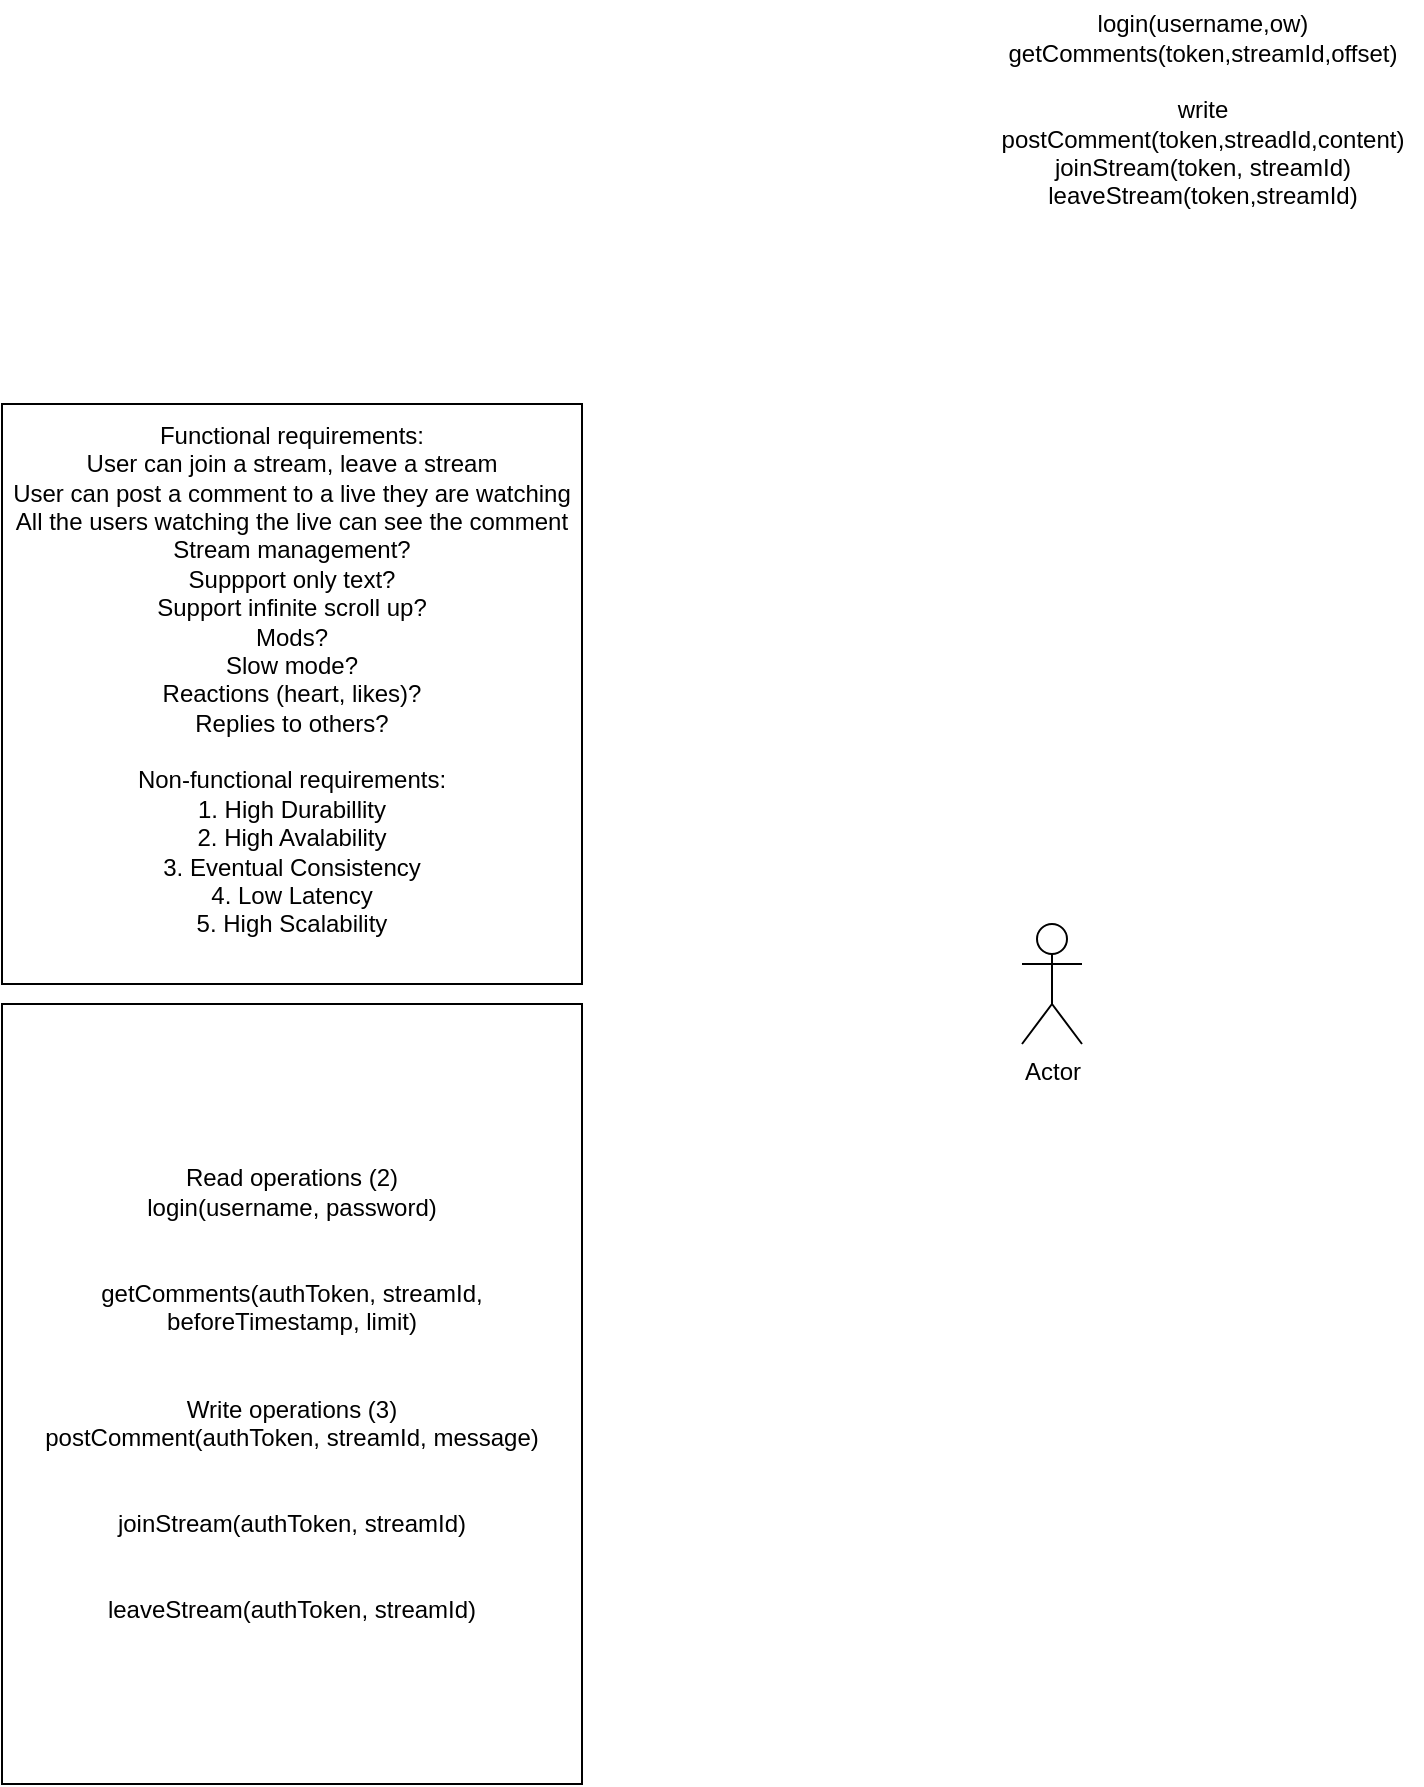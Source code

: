 <mxfile version="27.1.4" pages="3">
  <diagram name="Live_comment_self_attempt" id="hfJly4I2c8Sd7xmlp7y4">
    <mxGraphModel dx="2076" dy="1319" grid="1" gridSize="10" guides="1" tooltips="1" connect="1" arrows="1" fold="1" page="0" pageScale="1" pageWidth="850" pageHeight="1100" math="0" shadow="0">
      <root>
        <mxCell id="0" />
        <mxCell id="1" parent="0" />
        <mxCell id="PRA6m4nmqAbJhy7vh3lE-36" value="Functional requirements:&lt;div&gt;User can join a stream, leave a stream&lt;br&gt;&lt;div&gt;User can post a comment to a live they are watching&lt;/div&gt;&lt;div&gt;All the users watching the live can see the comment&lt;/div&gt;&lt;div&gt;Stream management?&lt;/div&gt;&lt;div&gt;Suppport only text?&lt;/div&gt;&lt;div&gt;Support infinite scroll up?&lt;/div&gt;&lt;div&gt;Mods?&lt;/div&gt;&lt;div&gt;Slow mode?&lt;/div&gt;&lt;div&gt;Reactions (heart, likes)?&lt;/div&gt;&lt;div&gt;Replies to others?&lt;/div&gt;&lt;/div&gt;&lt;div&gt;&lt;br&gt;&lt;/div&gt;&lt;div&gt;Non-functional requirements:&lt;/div&gt;&lt;div&gt;1. High Durabillity&lt;/div&gt;&lt;div&gt;2. High Avalability&lt;/div&gt;&lt;div&gt;3. Eventual Consistency&lt;/div&gt;&lt;div&gt;4. Low Latency&lt;/div&gt;&lt;div&gt;5. High Scalability&lt;/div&gt;&lt;div&gt;&lt;br&gt;&lt;/div&gt;" style="rounded=0;whiteSpace=wrap;html=1;" vertex="1" parent="1">
          <mxGeometry x="-110" y="60" width="290" height="290" as="geometry" />
        </mxCell>
        <mxCell id="PRA6m4nmqAbJhy7vh3lE-37" value="Read operations (2)&lt;br&gt;login(username, password)&lt;br&gt;&lt;br&gt;&lt;br&gt;getComments(authToken, streamId, beforeTimestamp, limit)&lt;br&gt;&lt;br&gt;&lt;br&gt;Write operations (3)&lt;br&gt;postComment(authToken, streamId, message)&lt;br&gt;&lt;br&gt;&lt;br&gt;joinStream(authToken, streamId)&lt;br&gt;&lt;br&gt;&lt;br&gt;leaveStream(authToken, streamId)" style="rounded=0;whiteSpace=wrap;html=1;" vertex="1" parent="1">
          <mxGeometry x="-110" y="360" width="290" height="390" as="geometry" />
        </mxCell>
        <mxCell id="w5v5XuH-_mGI9CiO3xBW-1" value="Actor" style="shape=umlActor;verticalLabelPosition=bottom;verticalAlign=top;html=1;outlineConnect=0;" vertex="1" parent="1">
          <mxGeometry x="400" y="320" width="30" height="60" as="geometry" />
        </mxCell>
        <mxCell id="DKorGR1ZWly33NKk4elD-1" value="login(username,ow)&lt;div&gt;getComments(token,streamId,offset)&lt;/div&gt;&lt;div&gt;&lt;br&gt;&lt;/div&gt;&lt;div&gt;write&lt;/div&gt;&lt;div&gt;postComment(token,streadId,content)&lt;/div&gt;&lt;div&gt;joinStream(token, streamId)&lt;/div&gt;&lt;div&gt;leaveStream(token,streamId)&lt;/div&gt;" style="text;html=1;align=center;verticalAlign=middle;resizable=0;points=[];autosize=1;strokeColor=none;fillColor=none;" vertex="1" parent="1">
          <mxGeometry x="380" y="-142" width="220" height="110" as="geometry" />
        </mxCell>
      </root>
    </mxGraphModel>
  </diagram>
  <diagram id="AGAZiFI2uEtaipXFu5Ni" name="Live_comment_lesson">
    <mxGraphModel dx="2250" dy="1316" grid="1" gridSize="10" guides="1" tooltips="1" connect="1" arrows="1" fold="1" page="0" pageScale="1" pageWidth="850" pageHeight="1100" math="0" shadow="0">
      <root>
        <mxCell id="0" />
        <mxCell id="1" parent="0" />
        <mxCell id="aTgRoJ_GWIuc6CK69tfu-1" value="Functional requirements:&lt;div&gt;1. Join a live stream&lt;/div&gt;&lt;div&gt;2. Post a comment to livestream&lt;/div&gt;&lt;div&gt;3. See comments from other users in real time&lt;/div&gt;&lt;div&gt;4.Text only for now&lt;/div&gt;&lt;div&gt;5. Scroll up, comments history&lt;/div&gt;&lt;div&gt;&lt;br&gt;&lt;/div&gt;" style="rounded=0;whiteSpace=wrap;html=1;" parent="1" vertex="1">
          <mxGeometry x="-300" y="-130" width="270" height="310" as="geometry" />
        </mxCell>
        <mxCell id="aTgRoJ_GWIuc6CK69tfu-3" value="Non-functional requirements&lt;div&gt;1. Highl Durability&lt;/div&gt;&lt;div&gt;2. Low latency&lt;/div&gt;&lt;div&gt;3. High Avaliability&lt;/div&gt;&lt;div&gt;4. Envetual consistency&lt;/div&gt;&lt;div&gt;5. High scalability&lt;/div&gt;&lt;div&gt;100M DAU&lt;/div&gt;" style="rounded=0;whiteSpace=wrap;html=1;" parent="1" vertex="1">
          <mxGeometry x="-300" y="250" width="270" height="310" as="geometry" />
        </mxCell>
        <mxCell id="aTgRoJ_GWIuc6CK69tfu-4" value="API:&lt;div&gt;Read operations:&lt;/div&gt;&lt;div&gt;login(id, pw)&lt;/div&gt;&lt;div&gt;getComments(token, streamId, offset, last_comment_timestamp?) -&amp;gt; comments[]&lt;/div&gt;&lt;div&gt;&lt;br&gt;&lt;/div&gt;&lt;div&gt;Write operations:&lt;/div&gt;&lt;div&gt;joinStream(token, streamId)&lt;/div&gt;&lt;div&gt;leaveStream(toen, streamId)&lt;/div&gt;&lt;div&gt;postComment(token, streamId, content)&lt;/div&gt;" style="whiteSpace=wrap;html=1;aspect=fixed;" parent="1" vertex="1">
          <mxGeometry x="170" y="-140" width="270" height="270" as="geometry" />
        </mxCell>
        <mxCell id="aTgRoJ_GWIuc6CK69tfu-7" style="edgeStyle=orthogonalEdgeStyle;rounded=0;orthogonalLoop=1;jettySize=auto;html=1;" parent="1" source="aTgRoJ_GWIuc6CK69tfu-5" target="aTgRoJ_GWIuc6CK69tfu-6" edge="1">
          <mxGeometry relative="1" as="geometry" />
        </mxCell>
        <mxCell id="aTgRoJ_GWIuc6CK69tfu-10" style="edgeStyle=orthogonalEdgeStyle;rounded=0;orthogonalLoop=1;jettySize=auto;html=1;entryX=0;entryY=0.5;entryDx=0;entryDy=0;" parent="1" source="aTgRoJ_GWIuc6CK69tfu-5" target="aTgRoJ_GWIuc6CK69tfu-9" edge="1">
          <mxGeometry relative="1" as="geometry">
            <Array as="points">
              <mxPoint x="575" y="-20" />
              <mxPoint x="720" y="-20" />
              <mxPoint x="720" y="-120" />
            </Array>
          </mxGeometry>
        </mxCell>
        <mxCell id="aTgRoJ_GWIuc6CK69tfu-11" value="&lt;div&gt;websocket&lt;/div&gt;" style="edgeLabel;html=1;align=center;verticalAlign=middle;resizable=0;points=[];" parent="aTgRoJ_GWIuc6CK69tfu-10" vertex="1" connectable="0">
          <mxGeometry x="0.234" relative="1" as="geometry">
            <mxPoint as="offset" />
          </mxGeometry>
        </mxCell>
        <mxCell id="aTgRoJ_GWIuc6CK69tfu-5" value="User (n)&lt;div&gt;&lt;br&gt;&lt;/div&gt;" style="shape=umlActor;verticalLabelPosition=bottom;verticalAlign=top;html=1;outlineConnect=0;" parent="1" vertex="1">
          <mxGeometry x="560" y="150" width="30" height="60" as="geometry" />
        </mxCell>
        <mxCell id="aTgRoJ_GWIuc6CK69tfu-12" style="edgeStyle=orthogonalEdgeStyle;rounded=0;orthogonalLoop=1;jettySize=auto;html=1;entryX=0;entryY=0.5;entryDx=0;entryDy=0;" parent="1" source="aTgRoJ_GWIuc6CK69tfu-6" target="aTgRoJ_GWIuc6CK69tfu-8" edge="1">
          <mxGeometry relative="1" as="geometry" />
        </mxCell>
        <mxCell id="aTgRoJ_GWIuc6CK69tfu-6" value="Gateway API" style="shape=trapezoid;perimeter=trapezoidPerimeter;whiteSpace=wrap;html=1;fixedSize=1;direction=south;" parent="1" vertex="1">
          <mxGeometry x="730" y="30" width="60" height="120" as="geometry" />
        </mxCell>
        <mxCell id="aTgRoJ_GWIuc6CK69tfu-13" style="edgeStyle=orthogonalEdgeStyle;rounded=0;orthogonalLoop=1;jettySize=auto;html=1;" parent="1" source="aTgRoJ_GWIuc6CK69tfu-8" target="aTgRoJ_GWIuc6CK69tfu-14" edge="1">
          <mxGeometry relative="1" as="geometry">
            <mxPoint x="990" y="10" as="targetPoint" />
          </mxGeometry>
        </mxCell>
        <mxCell id="aTgRoJ_GWIuc6CK69tfu-15" style="edgeStyle=orthogonalEdgeStyle;rounded=0;orthogonalLoop=1;jettySize=auto;html=1;" parent="1" source="aTgRoJ_GWIuc6CK69tfu-8" target="aTgRoJ_GWIuc6CK69tfu-16" edge="1">
          <mxGeometry relative="1" as="geometry">
            <mxPoint x="1160" y="90" as="targetPoint" />
          </mxGeometry>
        </mxCell>
        <mxCell id="aTgRoJ_GWIuc6CK69tfu-17" style="edgeStyle=orthogonalEdgeStyle;rounded=0;orthogonalLoop=1;jettySize=auto;html=1;" parent="1" source="aTgRoJ_GWIuc6CK69tfu-8" target="aTgRoJ_GWIuc6CK69tfu-18" edge="1">
          <mxGeometry relative="1" as="geometry">
            <mxPoint x="990" y="190" as="targetPoint" />
          </mxGeometry>
        </mxCell>
        <mxCell id="aTgRoJ_GWIuc6CK69tfu-40" style="edgeStyle=orthogonalEdgeStyle;rounded=0;orthogonalLoop=1;jettySize=auto;html=1;entryX=0;entryY=0.5;entryDx=0;entryDy=0;" parent="1" source="aTgRoJ_GWIuc6CK69tfu-8" target="aTgRoJ_GWIuc6CK69tfu-35" edge="1">
          <mxGeometry relative="1" as="geometry">
            <Array as="points">
              <mxPoint x="1090" y="90" />
              <mxPoint x="1090" y="-40" />
            </Array>
            <mxPoint x="1050" y="80" as="sourcePoint" />
          </mxGeometry>
        </mxCell>
        <mxCell id="aTgRoJ_GWIuc6CK69tfu-8" value="Comment Service (n)" style="rounded=0;whiteSpace=wrap;html=1;" parent="1" vertex="1">
          <mxGeometry x="920" y="70" width="120" height="60" as="geometry" />
        </mxCell>
        <mxCell id="aTgRoJ_GWIuc6CK69tfu-41" style="edgeStyle=orthogonalEdgeStyle;rounded=0;orthogonalLoop=1;jettySize=auto;html=1;exitX=1;exitY=0.25;exitDx=0;exitDy=0;entryX=0.5;entryY=0;entryDx=0;entryDy=0;" parent="1" source="aTgRoJ_GWIuc6CK69tfu-9" target="aTgRoJ_GWIuc6CK69tfu-35" edge="1">
          <mxGeometry relative="1" as="geometry" />
        </mxCell>
        <mxCell id="aTgRoJ_GWIuc6CK69tfu-9" value="WebSocket Servers (n)" style="rounded=0;whiteSpace=wrap;html=1;" parent="1" vertex="1">
          <mxGeometry x="790" y="-150" width="120" height="60" as="geometry" />
        </mxCell>
        <mxCell id="aTgRoJ_GWIuc6CK69tfu-14" value="Zookeeper" style="rounded=0;whiteSpace=wrap;html=1;" parent="1" vertex="1">
          <mxGeometry x="920" y="-40" width="120" height="60" as="geometry" />
        </mxCell>
        <mxCell id="aTgRoJ_GWIuc6CK69tfu-33" style="edgeStyle=orthogonalEdgeStyle;rounded=0;orthogonalLoop=1;jettySize=auto;html=1;" parent="1" source="aTgRoJ_GWIuc6CK69tfu-16" target="aTgRoJ_GWIuc6CK69tfu-32" edge="1">
          <mxGeometry relative="1" as="geometry" />
        </mxCell>
        <mxCell id="aTgRoJ_GWIuc6CK69tfu-16" value="Kafka" style="rounded=0;whiteSpace=wrap;html=1;" parent="1" vertex="1">
          <mxGeometry x="1120" y="70" width="120" height="60" as="geometry" />
        </mxCell>
        <mxCell id="aTgRoJ_GWIuc6CK69tfu-18" value="NoSQL" style="shape=cylinder3;whiteSpace=wrap;html=1;boundedLbl=1;backgroundOutline=1;size=15;" parent="1" vertex="1">
          <mxGeometry x="950" y="180" width="60" height="80" as="geometry" />
        </mxCell>
        <mxCell id="aTgRoJ_GWIuc6CK69tfu-19" value="" style="shape=table;startSize=0;container=1;collapsible=0;childLayout=tableLayout;fontSize=16;" parent="1" vertex="1">
          <mxGeometry x="700" y="300" width="440" height="140" as="geometry" />
        </mxCell>
        <mxCell id="aTgRoJ_GWIuc6CK69tfu-20" value="" style="shape=tableRow;horizontal=0;startSize=0;swimlaneHead=0;swimlaneBody=0;strokeColor=inherit;top=0;left=0;bottom=0;right=0;collapsible=0;dropTarget=0;fillColor=none;points=[[0,0.5],[1,0.5]];portConstraint=eastwest;fontSize=16;" parent="aTgRoJ_GWIuc6CK69tfu-19" vertex="1">
          <mxGeometry width="440" height="60" as="geometry" />
        </mxCell>
        <mxCell id="aTgRoJ_GWIuc6CK69tfu-21" value="PK" style="shape=partialRectangle;html=1;whiteSpace=wrap;connectable=0;strokeColor=inherit;overflow=hidden;fillColor=none;top=0;left=0;bottom=0;right=0;pointerEvents=1;fontSize=16;" parent="aTgRoJ_GWIuc6CK69tfu-20" vertex="1">
          <mxGeometry width="147" height="60" as="geometry">
            <mxRectangle width="147" height="60" as="alternateBounds" />
          </mxGeometry>
        </mxCell>
        <mxCell id="aTgRoJ_GWIuc6CK69tfu-22" value="SK" style="shape=partialRectangle;html=1;whiteSpace=wrap;connectable=0;strokeColor=inherit;overflow=hidden;fillColor=none;top=0;left=0;bottom=0;right=0;pointerEvents=1;fontSize=16;" parent="aTgRoJ_GWIuc6CK69tfu-20" vertex="1">
          <mxGeometry x="147" width="171" height="60" as="geometry">
            <mxRectangle width="171" height="60" as="alternateBounds" />
          </mxGeometry>
        </mxCell>
        <mxCell id="aTgRoJ_GWIuc6CK69tfu-23" value="Attrs" style="shape=partialRectangle;html=1;whiteSpace=wrap;connectable=0;strokeColor=inherit;overflow=hidden;fillColor=none;top=0;left=0;bottom=0;right=0;pointerEvents=1;fontSize=16;" parent="aTgRoJ_GWIuc6CK69tfu-20" vertex="1">
          <mxGeometry x="318" width="122" height="60" as="geometry">
            <mxRectangle width="122" height="60" as="alternateBounds" />
          </mxGeometry>
        </mxCell>
        <mxCell id="aTgRoJ_GWIuc6CK69tfu-24" value="" style="shape=tableRow;horizontal=0;startSize=0;swimlaneHead=0;swimlaneBody=0;strokeColor=inherit;top=0;left=0;bottom=0;right=0;collapsible=0;dropTarget=0;fillColor=none;points=[[0,0.5],[1,0.5]];portConstraint=eastwest;fontSize=16;" parent="aTgRoJ_GWIuc6CK69tfu-19" vertex="1">
          <mxGeometry y="60" width="440" height="40" as="geometry" />
        </mxCell>
        <mxCell id="aTgRoJ_GWIuc6CK69tfu-25" value="stream-4" style="shape=partialRectangle;html=1;whiteSpace=wrap;connectable=0;strokeColor=inherit;overflow=hidden;fillColor=none;top=0;left=0;bottom=0;right=0;pointerEvents=1;fontSize=16;" parent="aTgRoJ_GWIuc6CK69tfu-24" vertex="1">
          <mxGeometry width="147" height="40" as="geometry">
            <mxRectangle width="147" height="40" as="alternateBounds" />
          </mxGeometry>
        </mxCell>
        <mxCell id="aTgRoJ_GWIuc6CK69tfu-26" value="#c&quot;timestamp&quot;" style="shape=partialRectangle;html=1;whiteSpace=wrap;connectable=0;strokeColor=inherit;overflow=hidden;fillColor=none;top=0;left=0;bottom=0;right=0;pointerEvents=1;fontSize=16;" parent="aTgRoJ_GWIuc6CK69tfu-24" vertex="1">
          <mxGeometry x="147" width="171" height="40" as="geometry">
            <mxRectangle width="171" height="40" as="alternateBounds" />
          </mxGeometry>
        </mxCell>
        <mxCell id="aTgRoJ_GWIuc6CK69tfu-27" value="content/author" style="shape=partialRectangle;html=1;whiteSpace=wrap;connectable=0;strokeColor=inherit;overflow=hidden;fillColor=none;top=0;left=0;bottom=0;right=0;pointerEvents=1;fontSize=16;" parent="aTgRoJ_GWIuc6CK69tfu-24" vertex="1">
          <mxGeometry x="318" width="122" height="40" as="geometry">
            <mxRectangle width="122" height="40" as="alternateBounds" />
          </mxGeometry>
        </mxCell>
        <mxCell id="aTgRoJ_GWIuc6CK69tfu-28" value="" style="shape=tableRow;horizontal=0;startSize=0;swimlaneHead=0;swimlaneBody=0;strokeColor=inherit;top=0;left=0;bottom=0;right=0;collapsible=0;dropTarget=0;fillColor=none;points=[[0,0.5],[1,0.5]];portConstraint=eastwest;fontSize=16;" parent="aTgRoJ_GWIuc6CK69tfu-19" vertex="1">
          <mxGeometry y="100" width="440" height="40" as="geometry" />
        </mxCell>
        <mxCell id="aTgRoJ_GWIuc6CK69tfu-29" value="stream-4" style="shape=partialRectangle;html=1;whiteSpace=wrap;connectable=0;strokeColor=inherit;overflow=hidden;fillColor=none;top=0;left=0;bottom=0;right=0;pointerEvents=1;fontSize=16;" parent="aTgRoJ_GWIuc6CK69tfu-28" vertex="1">
          <mxGeometry width="147" height="40" as="geometry">
            <mxRectangle width="147" height="40" as="alternateBounds" />
          </mxGeometry>
        </mxCell>
        <mxCell id="aTgRoJ_GWIuc6CK69tfu-30" value="#m" style="shape=partialRectangle;html=1;whiteSpace=wrap;connectable=0;strokeColor=inherit;overflow=hidden;fillColor=none;top=0;left=0;bottom=0;right=0;pointerEvents=1;fontSize=16;" parent="aTgRoJ_GWIuc6CK69tfu-28" vertex="1">
          <mxGeometry x="147" width="171" height="40" as="geometry">
            <mxRectangle width="171" height="40" as="alternateBounds" />
          </mxGeometry>
        </mxCell>
        <mxCell id="aTgRoJ_GWIuc6CK69tfu-31" value="streamTitle, streamer" style="shape=partialRectangle;html=1;whiteSpace=wrap;connectable=0;strokeColor=inherit;overflow=hidden;fillColor=none;top=0;left=0;bottom=0;right=0;pointerEvents=1;fontSize=16;" parent="aTgRoJ_GWIuc6CK69tfu-28" vertex="1">
          <mxGeometry x="318" width="122" height="40" as="geometry">
            <mxRectangle width="122" height="40" as="alternateBounds" />
          </mxGeometry>
        </mxCell>
        <mxCell id="aTgRoJ_GWIuc6CK69tfu-34" style="edgeStyle=orthogonalEdgeStyle;rounded=0;orthogonalLoop=1;jettySize=auto;html=1;" parent="1" source="aTgRoJ_GWIuc6CK69tfu-32" target="aTgRoJ_GWIuc6CK69tfu-35" edge="1">
          <mxGeometry relative="1" as="geometry">
            <mxPoint x="1330" y="-20" as="targetPoint" />
          </mxGeometry>
        </mxCell>
        <mxCell id="aTgRoJ_GWIuc6CK69tfu-39" style="edgeStyle=orthogonalEdgeStyle;rounded=0;orthogonalLoop=1;jettySize=auto;html=1;entryX=1;entryY=0.5;entryDx=0;entryDy=0;" parent="1" source="aTgRoJ_GWIuc6CK69tfu-32" target="aTgRoJ_GWIuc6CK69tfu-9" edge="1">
          <mxGeometry relative="1" as="geometry">
            <Array as="points">
              <mxPoint x="1300" y="20" />
              <mxPoint x="1170" y="20" />
              <mxPoint x="1170" y="-120" />
            </Array>
          </mxGeometry>
        </mxCell>
        <mxCell id="aTgRoJ_GWIuc6CK69tfu-32" value="Worker" style="rounded=0;whiteSpace=wrap;html=1;" parent="1" vertex="1">
          <mxGeometry x="1270" y="70" width="120" height="60" as="geometry" />
        </mxCell>
        <mxCell id="aTgRoJ_GWIuc6CK69tfu-35" value="Mapping Service (n)" style="rounded=0;whiteSpace=wrap;html=1;" parent="1" vertex="1">
          <mxGeometry x="1270" y="-70" width="120" height="60" as="geometry" />
        </mxCell>
        <mxCell id="aTgRoJ_GWIuc6CK69tfu-36" value="Redis" style="shape=cylinder3;whiteSpace=wrap;html=1;boundedLbl=1;backgroundOutline=1;size=15;" parent="1" vertex="1">
          <mxGeometry x="1420" y="-190" width="60" height="80" as="geometry" />
        </mxCell>
        <mxCell id="aTgRoJ_GWIuc6CK69tfu-37" style="edgeStyle=orthogonalEdgeStyle;rounded=0;orthogonalLoop=1;jettySize=auto;html=1;entryX=0.5;entryY=1;entryDx=0;entryDy=0;entryPerimeter=0;" parent="1" source="aTgRoJ_GWIuc6CK69tfu-35" target="aTgRoJ_GWIuc6CK69tfu-36" edge="1">
          <mxGeometry relative="1" as="geometry" />
        </mxCell>
        <mxCell id="aTgRoJ_GWIuc6CK69tfu-38" value="streamId -&amp;gt; [ws servers]" style="text;html=1;align=center;verticalAlign=middle;whiteSpace=wrap;rounded=0;" parent="1" vertex="1">
          <mxGeometry x="1340" y="-210" width="60" height="30" as="geometry" />
        </mxCell>
        <mxCell id="aTgRoJ_GWIuc6CK69tfu-42" value="streamId -&amp;gt; [userId]" style="text;html=1;align=center;verticalAlign=middle;resizable=0;points=[];autosize=1;strokeColor=none;fillColor=none;" parent="1" vertex="1">
          <mxGeometry x="785" y="-200" width="130" height="30" as="geometry" />
        </mxCell>
        <mxCell id="aTgRoJ_GWIuc6CK69tfu-43" value="Remember to explain tech choices" style="text;html=1;align=center;verticalAlign=middle;resizable=0;points=[];autosize=1;strokeColor=none;fillColor=none;fontStyle=1" parent="1" vertex="1">
          <mxGeometry x="745" y="-240" width="210" height="30" as="geometry" />
        </mxCell>
        <mxCell id="aTgRoJ_GWIuc6CK69tfu-44" value="Sort Key has to be SORTABLE like timestamp&amp;nbsp;&lt;div&gt;DO NOT include data you don&#39;t need on DB&lt;br&gt;The Sortkey Trick is #c&quot;timestamp&quot;&lt;/div&gt;" style="text;html=1;align=center;verticalAlign=middle;resizable=0;points=[];autosize=1;strokeColor=none;fillColor=none;fontStyle=1" parent="1" vertex="1">
          <mxGeometry x="800" y="470" width="270" height="60" as="geometry" />
        </mxCell>
        <mxCell id="LiqD77Q6oIcKLKKa2H_O-1" value="When drawing the HLD, talk and draw through each flows (from the functional requirements)" style="text;html=1;align=center;verticalAlign=middle;resizable=0;points=[];autosize=1;strokeColor=none;fillColor=none;fontStyle=1" vertex="1" parent="1">
          <mxGeometry x="665" y="260" width="510" height="30" as="geometry" />
        </mxCell>
        <mxCell id="LiqD77Q6oIcKLKKa2H_O-2" value="Always expain how data gets populated/remove from persistence" style="text;html=1;align=center;verticalAlign=middle;resizable=0;points=[];autosize=1;strokeColor=none;fillColor=none;fontStyle=1" vertex="1" parent="1">
          <mxGeometry x="1260" y="-260" width="370" height="30" as="geometry" />
        </mxCell>
        <mxCell id="LiqD77Q6oIcKLKKa2H_O-3" value="Also remember that internal services can commnunicate with eachother with gRPC or REST to transfer data (imagine an LB in front of every service you draw)" style="text;html=1;align=center;verticalAlign=middle;resizable=0;points=[];autosize=1;strokeColor=none;fillColor=none;fontStyle=1" vertex="1" parent="1">
          <mxGeometry x="690" y="-310" width="860" height="30" as="geometry" />
        </mxCell>
        <mxCell id="LiqD77Q6oIcKLKKa2H_O-8" value="" style="endArrow=none;html=1;rounded=0;" edge="1" parent="1">
          <mxGeometry width="50" height="50" relative="1" as="geometry">
            <mxPoint x="520" y="550" as="sourcePoint" />
            <mxPoint x="520" y="-380" as="targetPoint" />
          </mxGeometry>
        </mxCell>
        <mxCell id="LiqD77Q6oIcKLKKa2H_O-9" value="Requirements and API&lt;div&gt;&lt;br&gt;&lt;/div&gt;" style="text;html=1;align=center;verticalAlign=middle;resizable=0;points=[];autosize=1;strokeColor=none;fillColor=none;fontStyle=1" vertex="1" parent="1">
          <mxGeometry x="-20" y="-390" width="140" height="40" as="geometry" />
        </mxCell>
        <mxCell id="LiqD77Q6oIcKLKKa2H_O-10" value="HLD" style="text;html=1;align=center;verticalAlign=middle;resizable=0;points=[];autosize=1;strokeColor=none;fillColor=none;fontStyle=1" vertex="1" parent="1">
          <mxGeometry x="1035" y="-382" width="50" height="30" as="geometry" />
        </mxCell>
        <mxCell id="LiqD77Q6oIcKLKKa2H_O-11" value="User always initiates a connection with Websocket server after knowing its address&lt;div&gt;&lt;br&gt;&lt;/div&gt;" style="text;html=1;align=center;verticalAlign=middle;resizable=0;points=[];autosize=1;strokeColor=none;fillColor=none;fontStyle=1" vertex="1" parent="1">
          <mxGeometry x="700" y="540" width="460" height="40" as="geometry" />
        </mxCell>
      </root>
    </mxGraphModel>
  </diagram>
  <diagram id="nVq8Ka2mgvyNuWK-iU1T" name="Chat_app_redraw">
    <mxGraphModel dx="2596" dy="1384" grid="1" gridSize="10" guides="1" tooltips="1" connect="1" arrows="1" fold="1" page="0" pageScale="1" pageWidth="850" pageHeight="1100" math="0" shadow="0">
      <root>
        <mxCell id="0" />
        <mxCell id="1" parent="0" />
        <mxCell id="vAovbZeb8W_UW1EWi0nO-5" style="edgeStyle=orthogonalEdgeStyle;rounded=0;orthogonalLoop=1;jettySize=auto;html=1;entryX=0;entryY=0.5;entryDx=0;entryDy=0;" edge="1" parent="1" source="vAovbZeb8W_UW1EWi0nO-1" target="vAovbZeb8W_UW1EWi0nO-3">
          <mxGeometry relative="1" as="geometry">
            <Array as="points">
              <mxPoint x="-80" y="150" />
              <mxPoint x="-80" y="235" />
            </Array>
          </mxGeometry>
        </mxCell>
        <mxCell id="vAovbZeb8W_UW1EWi0nO-6" value="Ws" style="edgeLabel;html=1;align=center;verticalAlign=middle;resizable=0;points=[];" vertex="1" connectable="0" parent="vAovbZeb8W_UW1EWi0nO-5">
          <mxGeometry x="-0.268" y="2" relative="1" as="geometry">
            <mxPoint as="offset" />
          </mxGeometry>
        </mxCell>
        <mxCell id="vAovbZeb8W_UW1EWi0nO-9" style="edgeStyle=orthogonalEdgeStyle;rounded=0;orthogonalLoop=1;jettySize=auto;html=1;" edge="1" parent="1" source="vAovbZeb8W_UW1EWi0nO-1" target="vAovbZeb8W_UW1EWi0nO-7">
          <mxGeometry relative="1" as="geometry">
            <Array as="points">
              <mxPoint x="-135" y="80" />
              <mxPoint x="-90" y="80" />
              <mxPoint x="-90" y="70" />
            </Array>
          </mxGeometry>
        </mxCell>
        <mxCell id="vAovbZeb8W_UW1EWi0nO-10" value="REST" style="edgeLabel;html=1;align=center;verticalAlign=middle;resizable=0;points=[];" vertex="1" connectable="0" parent="vAovbZeb8W_UW1EWi0nO-9">
          <mxGeometry x="0.081" y="-4" relative="1" as="geometry">
            <mxPoint as="offset" />
          </mxGeometry>
        </mxCell>
        <mxCell id="vAovbZeb8W_UW1EWi0nO-1" value="Actor" style="shape=umlActor;verticalLabelPosition=bottom;verticalAlign=top;html=1;outlineConnect=0;" vertex="1" parent="1">
          <mxGeometry x="-150" y="120" width="30" height="60" as="geometry" />
        </mxCell>
        <mxCell id="vAovbZeb8W_UW1EWi0nO-15" style="edgeStyle=orthogonalEdgeStyle;rounded=0;orthogonalLoop=1;jettySize=auto;html=1;" edge="1" parent="1" source="vAovbZeb8W_UW1EWi0nO-3" target="vAovbZeb8W_UW1EWi0nO-16">
          <mxGeometry relative="1" as="geometry">
            <mxPoint x="170" y="320" as="targetPoint" />
          </mxGeometry>
        </mxCell>
        <mxCell id="vAovbZeb8W_UW1EWi0nO-3" value="Chat Servers (n)" style="rounded=0;whiteSpace=wrap;html=1;" vertex="1" parent="1">
          <mxGeometry x="110" y="210" width="120" height="50" as="geometry" />
        </mxCell>
        <mxCell id="vAovbZeb8W_UW1EWi0nO-11" style="edgeStyle=orthogonalEdgeStyle;rounded=0;orthogonalLoop=1;jettySize=auto;html=1;" edge="1" parent="1" source="vAovbZeb8W_UW1EWi0nO-4" target="vAovbZeb8W_UW1EWi0nO-12">
          <mxGeometry relative="1" as="geometry">
            <mxPoint x="280" y="70" as="targetPoint" />
          </mxGeometry>
        </mxCell>
        <mxCell id="vAovbZeb8W_UW1EWi0nO-20" style="edgeStyle=orthogonalEdgeStyle;rounded=0;orthogonalLoop=1;jettySize=auto;html=1;" edge="1" parent="1" source="vAovbZeb8W_UW1EWi0nO-4" target="vAovbZeb8W_UW1EWi0nO-21">
          <mxGeometry relative="1" as="geometry">
            <mxPoint x="170" y="-30" as="targetPoint" />
          </mxGeometry>
        </mxCell>
        <mxCell id="vAovbZeb8W_UW1EWi0nO-40" style="edgeStyle=orthogonalEdgeStyle;rounded=0;orthogonalLoop=1;jettySize=auto;html=1;" edge="1" parent="1" source="vAovbZeb8W_UW1EWi0nO-4" target="vAovbZeb8W_UW1EWi0nO-41">
          <mxGeometry relative="1" as="geometry">
            <mxPoint x="110" y="-30" as="targetPoint" />
            <Array as="points">
              <mxPoint x="130" y="3" />
              <mxPoint x="120" y="3" />
            </Array>
          </mxGeometry>
        </mxCell>
        <mxCell id="vAovbZeb8W_UW1EWi0nO-4" value="Chat Service (n)" style="rounded=0;whiteSpace=wrap;html=1;" vertex="1" parent="1">
          <mxGeometry x="110" y="45" width="120" height="50" as="geometry" />
        </mxCell>
        <mxCell id="vAovbZeb8W_UW1EWi0nO-8" style="edgeStyle=orthogonalEdgeStyle;rounded=0;orthogonalLoop=1;jettySize=auto;html=1;entryX=0;entryY=0.5;entryDx=0;entryDy=0;" edge="1" parent="1" source="vAovbZeb8W_UW1EWi0nO-7" target="vAovbZeb8W_UW1EWi0nO-4">
          <mxGeometry relative="1" as="geometry" />
        </mxCell>
        <mxCell id="vAovbZeb8W_UW1EWi0nO-7" value="GatewayAPI" style="shape=trapezoid;perimeter=trapezoidPerimeter;whiteSpace=wrap;html=1;fixedSize=1;direction=south;" vertex="1" parent="1">
          <mxGeometry y="10" width="80" height="120" as="geometry" />
        </mxCell>
        <mxCell id="vAovbZeb8W_UW1EWi0nO-13" style="edgeStyle=orthogonalEdgeStyle;rounded=0;orthogonalLoop=1;jettySize=auto;html=1;" edge="1" parent="1" source="vAovbZeb8W_UW1EWi0nO-12" target="vAovbZeb8W_UW1EWi0nO-14">
          <mxGeometry relative="1" as="geometry">
            <mxPoint x="490" y="70" as="targetPoint" />
          </mxGeometry>
        </mxCell>
        <mxCell id="vAovbZeb8W_UW1EWi0nO-12" value="Kafka" style="rounded=1;whiteSpace=wrap;html=1;" vertex="1" parent="1">
          <mxGeometry x="310" y="40" width="120" height="60" as="geometry" />
        </mxCell>
        <mxCell id="vAovbZeb8W_UW1EWi0nO-22" style="edgeStyle=orthogonalEdgeStyle;rounded=0;orthogonalLoop=1;jettySize=auto;html=1;entryX=1;entryY=0.5;entryDx=0;entryDy=0;" edge="1" parent="1" source="vAovbZeb8W_UW1EWi0nO-14" target="vAovbZeb8W_UW1EWi0nO-16">
          <mxGeometry relative="1" as="geometry">
            <Array as="points">
              <mxPoint x="530" y="180" />
              <mxPoint x="470" y="180" />
              <mxPoint x="470" y="235" />
            </Array>
          </mxGeometry>
        </mxCell>
        <mxCell id="vAovbZeb8W_UW1EWi0nO-23" style="edgeStyle=orthogonalEdgeStyle;rounded=0;orthogonalLoop=1;jettySize=auto;html=1;entryX=0.5;entryY=0;entryDx=0;entryDy=0;" edge="1" parent="1" source="vAovbZeb8W_UW1EWi0nO-14" target="vAovbZeb8W_UW1EWi0nO-3">
          <mxGeometry relative="1" as="geometry">
            <Array as="points">
              <mxPoint x="540" y="150" />
              <mxPoint x="170" y="150" />
            </Array>
          </mxGeometry>
        </mxCell>
        <mxCell id="vAovbZeb8W_UW1EWi0nO-24" style="edgeStyle=orthogonalEdgeStyle;rounded=0;orthogonalLoop=1;jettySize=auto;html=1;" edge="1" parent="1" source="vAovbZeb8W_UW1EWi0nO-14" target="vAovbZeb8W_UW1EWi0nO-25">
          <mxGeometry relative="1" as="geometry">
            <mxPoint x="540" y="-20" as="targetPoint" />
          </mxGeometry>
        </mxCell>
        <mxCell id="vAovbZeb8W_UW1EWi0nO-14" value="Worker" style="rounded=0;whiteSpace=wrap;html=1;" vertex="1" parent="1">
          <mxGeometry x="480" y="40" width="120" height="60" as="geometry" />
        </mxCell>
        <mxCell id="vAovbZeb8W_UW1EWi0nO-17" style="edgeStyle=orthogonalEdgeStyle;rounded=0;orthogonalLoop=1;jettySize=auto;html=1;" edge="1" parent="1" source="vAovbZeb8W_UW1EWi0nO-16" target="vAovbZeb8W_UW1EWi0nO-18">
          <mxGeometry relative="1" as="geometry">
            <mxPoint x="290" y="350" as="targetPoint" />
          </mxGeometry>
        </mxCell>
        <mxCell id="vAovbZeb8W_UW1EWi0nO-16" value="User Mapping Service (n)" style="rounded=0;whiteSpace=wrap;html=1;" vertex="1" parent="1">
          <mxGeometry x="330" y="205" width="120" height="60" as="geometry" />
        </mxCell>
        <mxCell id="vAovbZeb8W_UW1EWi0nO-18" value="Redis (n)" style="shape=cylinder3;whiteSpace=wrap;html=1;boundedLbl=1;backgroundOutline=1;size=15;" vertex="1" parent="1">
          <mxGeometry x="360" y="330" width="60" height="80" as="geometry" />
        </mxCell>
        <mxCell id="vAovbZeb8W_UW1EWi0nO-19" value="userId -&amp;gt; chatRoomId" style="text;html=1;align=center;verticalAlign=middle;resizable=0;points=[];autosize=1;strokeColor=none;fillColor=none;" vertex="1" parent="1">
          <mxGeometry x="430" y="370" width="140" height="30" as="geometry" />
        </mxCell>
        <mxCell id="vAovbZeb8W_UW1EWi0nO-21" value="MessageDB (NoSQL)" style="shape=cylinder3;whiteSpace=wrap;html=1;boundedLbl=1;backgroundOutline=1;size=15;" vertex="1" parent="1">
          <mxGeometry x="230" y="-110" width="80" height="100" as="geometry" />
        </mxCell>
        <mxCell id="vAovbZeb8W_UW1EWi0nO-25" value="Notification Service" style="rounded=0;whiteSpace=wrap;html=1;" vertex="1" parent="1">
          <mxGeometry x="480" y="-50" width="120" height="60" as="geometry" />
        </mxCell>
        <mxCell id="vAovbZeb8W_UW1EWi0nO-26" value="" style="shape=table;startSize=0;container=1;collapsible=0;childLayout=tableLayout;fontSize=16;" vertex="1" parent="1">
          <mxGeometry x="120" y="-270" width="320" height="120" as="geometry" />
        </mxCell>
        <mxCell id="vAovbZeb8W_UW1EWi0nO-27" value="" style="shape=tableRow;horizontal=0;startSize=0;swimlaneHead=0;swimlaneBody=0;strokeColor=inherit;top=0;left=0;bottom=0;right=0;collapsible=0;dropTarget=0;fillColor=none;points=[[0,0.5],[1,0.5]];portConstraint=eastwest;fontSize=16;" vertex="1" parent="vAovbZeb8W_UW1EWi0nO-26">
          <mxGeometry width="320" height="40" as="geometry" />
        </mxCell>
        <mxCell id="vAovbZeb8W_UW1EWi0nO-28" value="PK" style="shape=partialRectangle;html=1;whiteSpace=wrap;connectable=0;strokeColor=inherit;overflow=hidden;fillColor=none;top=0;left=0;bottom=0;right=0;pointerEvents=1;fontSize=16;" vertex="1" parent="vAovbZeb8W_UW1EWi0nO-27">
          <mxGeometry width="107" height="40" as="geometry">
            <mxRectangle width="107" height="40" as="alternateBounds" />
          </mxGeometry>
        </mxCell>
        <mxCell id="vAovbZeb8W_UW1EWi0nO-29" value="SK" style="shape=partialRectangle;html=1;whiteSpace=wrap;connectable=0;strokeColor=inherit;overflow=hidden;fillColor=none;top=0;left=0;bottom=0;right=0;pointerEvents=1;fontSize=16;" vertex="1" parent="vAovbZeb8W_UW1EWi0nO-27">
          <mxGeometry x="107" width="106" height="40" as="geometry">
            <mxRectangle width="106" height="40" as="alternateBounds" />
          </mxGeometry>
        </mxCell>
        <mxCell id="vAovbZeb8W_UW1EWi0nO-30" value="Attrs" style="shape=partialRectangle;html=1;whiteSpace=wrap;connectable=0;strokeColor=inherit;overflow=hidden;fillColor=none;top=0;left=0;bottom=0;right=0;pointerEvents=1;fontSize=16;" vertex="1" parent="vAovbZeb8W_UW1EWi0nO-27">
          <mxGeometry x="213" width="107" height="40" as="geometry">
            <mxRectangle width="107" height="40" as="alternateBounds" />
          </mxGeometry>
        </mxCell>
        <mxCell id="vAovbZeb8W_UW1EWi0nO-31" value="" style="shape=tableRow;horizontal=0;startSize=0;swimlaneHead=0;swimlaneBody=0;strokeColor=inherit;top=0;left=0;bottom=0;right=0;collapsible=0;dropTarget=0;fillColor=none;points=[[0,0.5],[1,0.5]];portConstraint=eastwest;fontSize=16;" vertex="1" parent="vAovbZeb8W_UW1EWi0nO-26">
          <mxGeometry y="40" width="320" height="40" as="geometry" />
        </mxCell>
        <mxCell id="vAovbZeb8W_UW1EWi0nO-32" value="roomId" style="shape=partialRectangle;html=1;whiteSpace=wrap;connectable=0;strokeColor=inherit;overflow=hidden;fillColor=none;top=0;left=0;bottom=0;right=0;pointerEvents=1;fontSize=11;" vertex="1" parent="vAovbZeb8W_UW1EWi0nO-31">
          <mxGeometry width="107" height="40" as="geometry">
            <mxRectangle width="107" height="40" as="alternateBounds" />
          </mxGeometry>
        </mxCell>
        <mxCell id="vAovbZeb8W_UW1EWi0nO-33" value="m#&quot;times&quot;" style="shape=partialRectangle;html=1;whiteSpace=wrap;connectable=0;strokeColor=inherit;overflow=hidden;fillColor=none;top=0;left=0;bottom=0;right=0;pointerEvents=1;fontSize=11;" vertex="1" parent="vAovbZeb8W_UW1EWi0nO-31">
          <mxGeometry x="107" width="106" height="40" as="geometry">
            <mxRectangle width="106" height="40" as="alternateBounds" />
          </mxGeometry>
        </mxCell>
        <mxCell id="vAovbZeb8W_UW1EWi0nO-34" value="content/fromUser" style="shape=partialRectangle;html=1;whiteSpace=wrap;connectable=0;strokeColor=inherit;overflow=hidden;fillColor=none;top=0;left=0;bottom=0;right=0;pointerEvents=1;fontSize=11;" vertex="1" parent="vAovbZeb8W_UW1EWi0nO-31">
          <mxGeometry x="213" width="107" height="40" as="geometry">
            <mxRectangle width="107" height="40" as="alternateBounds" />
          </mxGeometry>
        </mxCell>
        <mxCell id="vAovbZeb8W_UW1EWi0nO-35" value="" style="shape=tableRow;horizontal=0;startSize=0;swimlaneHead=0;swimlaneBody=0;strokeColor=inherit;top=0;left=0;bottom=0;right=0;collapsible=0;dropTarget=0;fillColor=none;points=[[0,0.5],[1,0.5]];portConstraint=eastwest;fontSize=16;" vertex="1" parent="vAovbZeb8W_UW1EWi0nO-26">
          <mxGeometry y="80" width="320" height="40" as="geometry" />
        </mxCell>
        <mxCell id="vAovbZeb8W_UW1EWi0nO-36" value="roomId" style="shape=partialRectangle;html=1;whiteSpace=wrap;connectable=0;strokeColor=inherit;overflow=hidden;fillColor=none;top=0;left=0;bottom=0;right=0;pointerEvents=1;fontSize=11;" vertex="1" parent="vAovbZeb8W_UW1EWi0nO-35">
          <mxGeometry width="107" height="40" as="geometry">
            <mxRectangle width="107" height="40" as="alternateBounds" />
          </mxGeometry>
        </mxCell>
        <mxCell id="vAovbZeb8W_UW1EWi0nO-37" value="u#&quot;userId&quot;" style="shape=partialRectangle;html=1;whiteSpace=wrap;connectable=0;strokeColor=inherit;overflow=hidden;fillColor=none;top=0;left=0;bottom=0;right=0;pointerEvents=1;fontSize=11;" vertex="1" parent="vAovbZeb8W_UW1EWi0nO-35">
          <mxGeometry x="107" width="106" height="40" as="geometry">
            <mxRectangle width="106" height="40" as="alternateBounds" />
          </mxGeometry>
        </mxCell>
        <mxCell id="vAovbZeb8W_UW1EWi0nO-38" value="joinedTimeStamp" style="shape=partialRectangle;html=1;whiteSpace=wrap;connectable=0;strokeColor=inherit;overflow=hidden;fillColor=none;top=0;left=0;bottom=0;right=0;pointerEvents=1;fontSize=11;" vertex="1" parent="vAovbZeb8W_UW1EWi0nO-35">
          <mxGeometry x="213" width="107" height="40" as="geometry">
            <mxRectangle width="107" height="40" as="alternateBounds" />
          </mxGeometry>
        </mxCell>
        <mxCell id="vAovbZeb8W_UW1EWi0nO-41" value="Zookeeper" style="rounded=0;whiteSpace=wrap;html=1;" vertex="1" parent="1">
          <mxGeometry x="60" y="-100" width="120" height="60" as="geometry" />
        </mxCell>
        <mxCell id="QwgImSu7GVqVlgengP4L-1" value="worker -&amp;gt; Chat Server for user membership info" style="text;html=1;align=center;verticalAlign=middle;resizable=0;points=[];autosize=1;strokeColor=none;fillColor=none;" vertex="1" parent="1">
          <mxGeometry x="-480" y="-112" width="280" height="30" as="geometry" />
        </mxCell>
      </root>
    </mxGraphModel>
  </diagram>
</mxfile>
